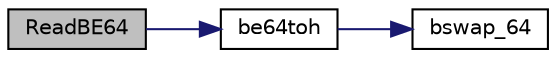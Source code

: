 digraph "ReadBE64"
{
  edge [fontname="Helvetica",fontsize="10",labelfontname="Helvetica",labelfontsize="10"];
  node [fontname="Helvetica",fontsize="10",shape=record];
  rankdir="LR";
  Node4 [label="ReadBE64",height=0.2,width=0.4,color="black", fillcolor="grey75", style="filled", fontcolor="black"];
  Node4 -> Node5 [color="midnightblue",fontsize="10",style="solid",fontname="Helvetica"];
  Node5 [label="be64toh",height=0.2,width=0.4,color="black", fillcolor="white", style="filled",URL="$d1/d84/endian_8h.html#a7e9c4c9533cf8d9486c8b512ccb43e22"];
  Node5 -> Node6 [color="midnightblue",fontsize="10",style="solid",fontname="Helvetica"];
  Node6 [label="bswap_64",height=0.2,width=0.4,color="black", fillcolor="white", style="filled",URL="$db/dc9/byteswap_8h.html#aaf6a6e8515061fb001505d3b9f6164e2"];
}
